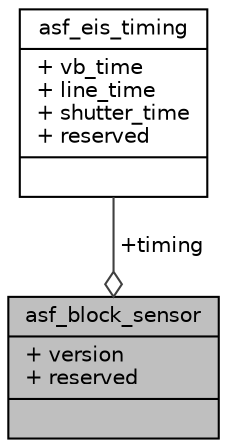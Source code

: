 digraph "asf_block_sensor"
{
 // INTERACTIVE_SVG=YES
 // LATEX_PDF_SIZE
  bgcolor="transparent";
  edge [fontname="Helvetica",fontsize="10",labelfontname="Helvetica",labelfontsize="10"];
  node [fontname="Helvetica",fontsize="10",shape=record];
  Node1 [label="{asf_block_sensor\n|+ version\l+ reserved\l|}",height=0.2,width=0.4,color="black", fillcolor="grey75", style="filled", fontcolor="black",tooltip=" "];
  Node2 -> Node1 [color="grey25",fontsize="10",style="solid",label=" +timing" ,arrowhead="odiamond",fontname="Helvetica"];
  Node2 [label="{asf_eis_timing\n|+ vb_time\l+ line_time\l+ shutter_time\l+ reserved\l|}",height=0.2,width=0.4,color="black",URL="$db/d31/structasf__eis__timing.html",tooltip=" "];
}
